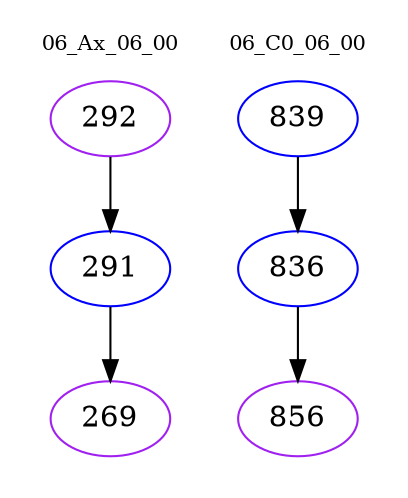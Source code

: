 digraph{
subgraph cluster_0 {
color = white
label = "06_Ax_06_00";
fontsize=10;
T0_292 [label="292", color="purple"]
T0_292 -> T0_291 [color="black"]
T0_291 [label="291", color="blue"]
T0_291 -> T0_269 [color="black"]
T0_269 [label="269", color="purple"]
}
subgraph cluster_1 {
color = white
label = "06_C0_06_00";
fontsize=10;
T1_839 [label="839", color="blue"]
T1_839 -> T1_836 [color="black"]
T1_836 [label="836", color="blue"]
T1_836 -> T1_856 [color="black"]
T1_856 [label="856", color="purple"]
}
}
